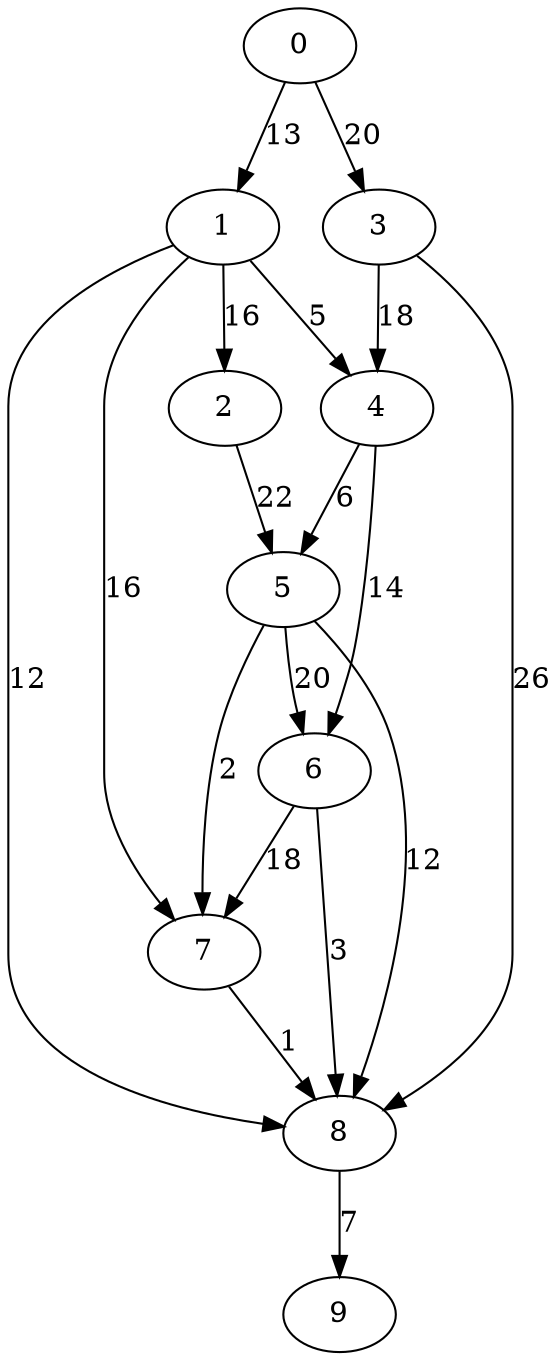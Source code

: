 digraph data1 {
0 -> 1 [ label = 13 ];
0 -> 3 [ label = 20 ];
1 -> 2 [ label = 16 ];
1 -> 4 [ label = 5 ];
1 -> 7 [ label = 16 ];
1 -> 8 [ label = 12 ];
2 -> 5 [ label = 22 ];
3 -> 4 [ label = 18 ];
3 -> 8 [ label = 26 ];
4 -> 5 [ label = 6 ];
4 -> 6 [ label = 14 ];
5 -> 6 [ label = 20 ];
5 -> 7 [ label = 2 ];
5 -> 8 [ label = 12 ];
6 -> 7 [ label = 18 ];
6 -> 8 [ label = 3 ];
7 -> 8 [ label = 1 ];
8 -> 9 [ label = 7 ];
 }

